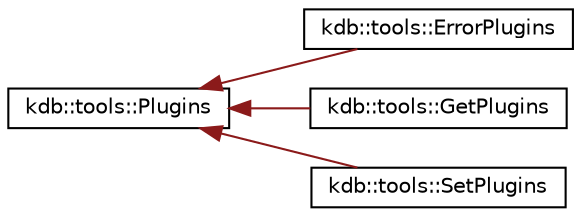 digraph "Graphical Class Hierarchy"
{
  edge [fontname="Helvetica",fontsize="10",labelfontname="Helvetica",labelfontsize="10"];
  node [fontname="Helvetica",fontsize="10",shape=record];
  rankdir="LR";
  Node0 [label="kdb::tools::Plugins",height=0.2,width=0.4,color="black", fillcolor="white", style="filled",URL="$classkdb_1_1tools_1_1Plugins.html",tooltip="A collection of plugins (either get, set or error) "];
  Node0 -> Node1 [dir="back",color="firebrick4",fontsize="10",style="solid",fontname="Helvetica"];
  Node1 [label="kdb::tools::ErrorPlugins",height=0.2,width=0.4,color="black", fillcolor="white", style="filled",URL="$classkdb_1_1tools_1_1ErrorPlugins.html",tooltip="Plugins to handle errors during configuration access. "];
  Node0 -> Node2 [dir="back",color="firebrick4",fontsize="10",style="solid",fontname="Helvetica"];
  Node2 [label="kdb::tools::GetPlugins",height=0.2,width=0.4,color="black", fillcolor="white", style="filled",URL="$classkdb_1_1tools_1_1GetPlugins.html",tooltip="Plugins to get configuration. "];
  Node0 -> Node3 [dir="back",color="firebrick4",fontsize="10",style="solid",fontname="Helvetica"];
  Node3 [label="kdb::tools::SetPlugins",height=0.2,width=0.4,color="black", fillcolor="white", style="filled",URL="$classkdb_1_1tools_1_1SetPlugins.html",tooltip="Plugins to set configuration. "];
}
